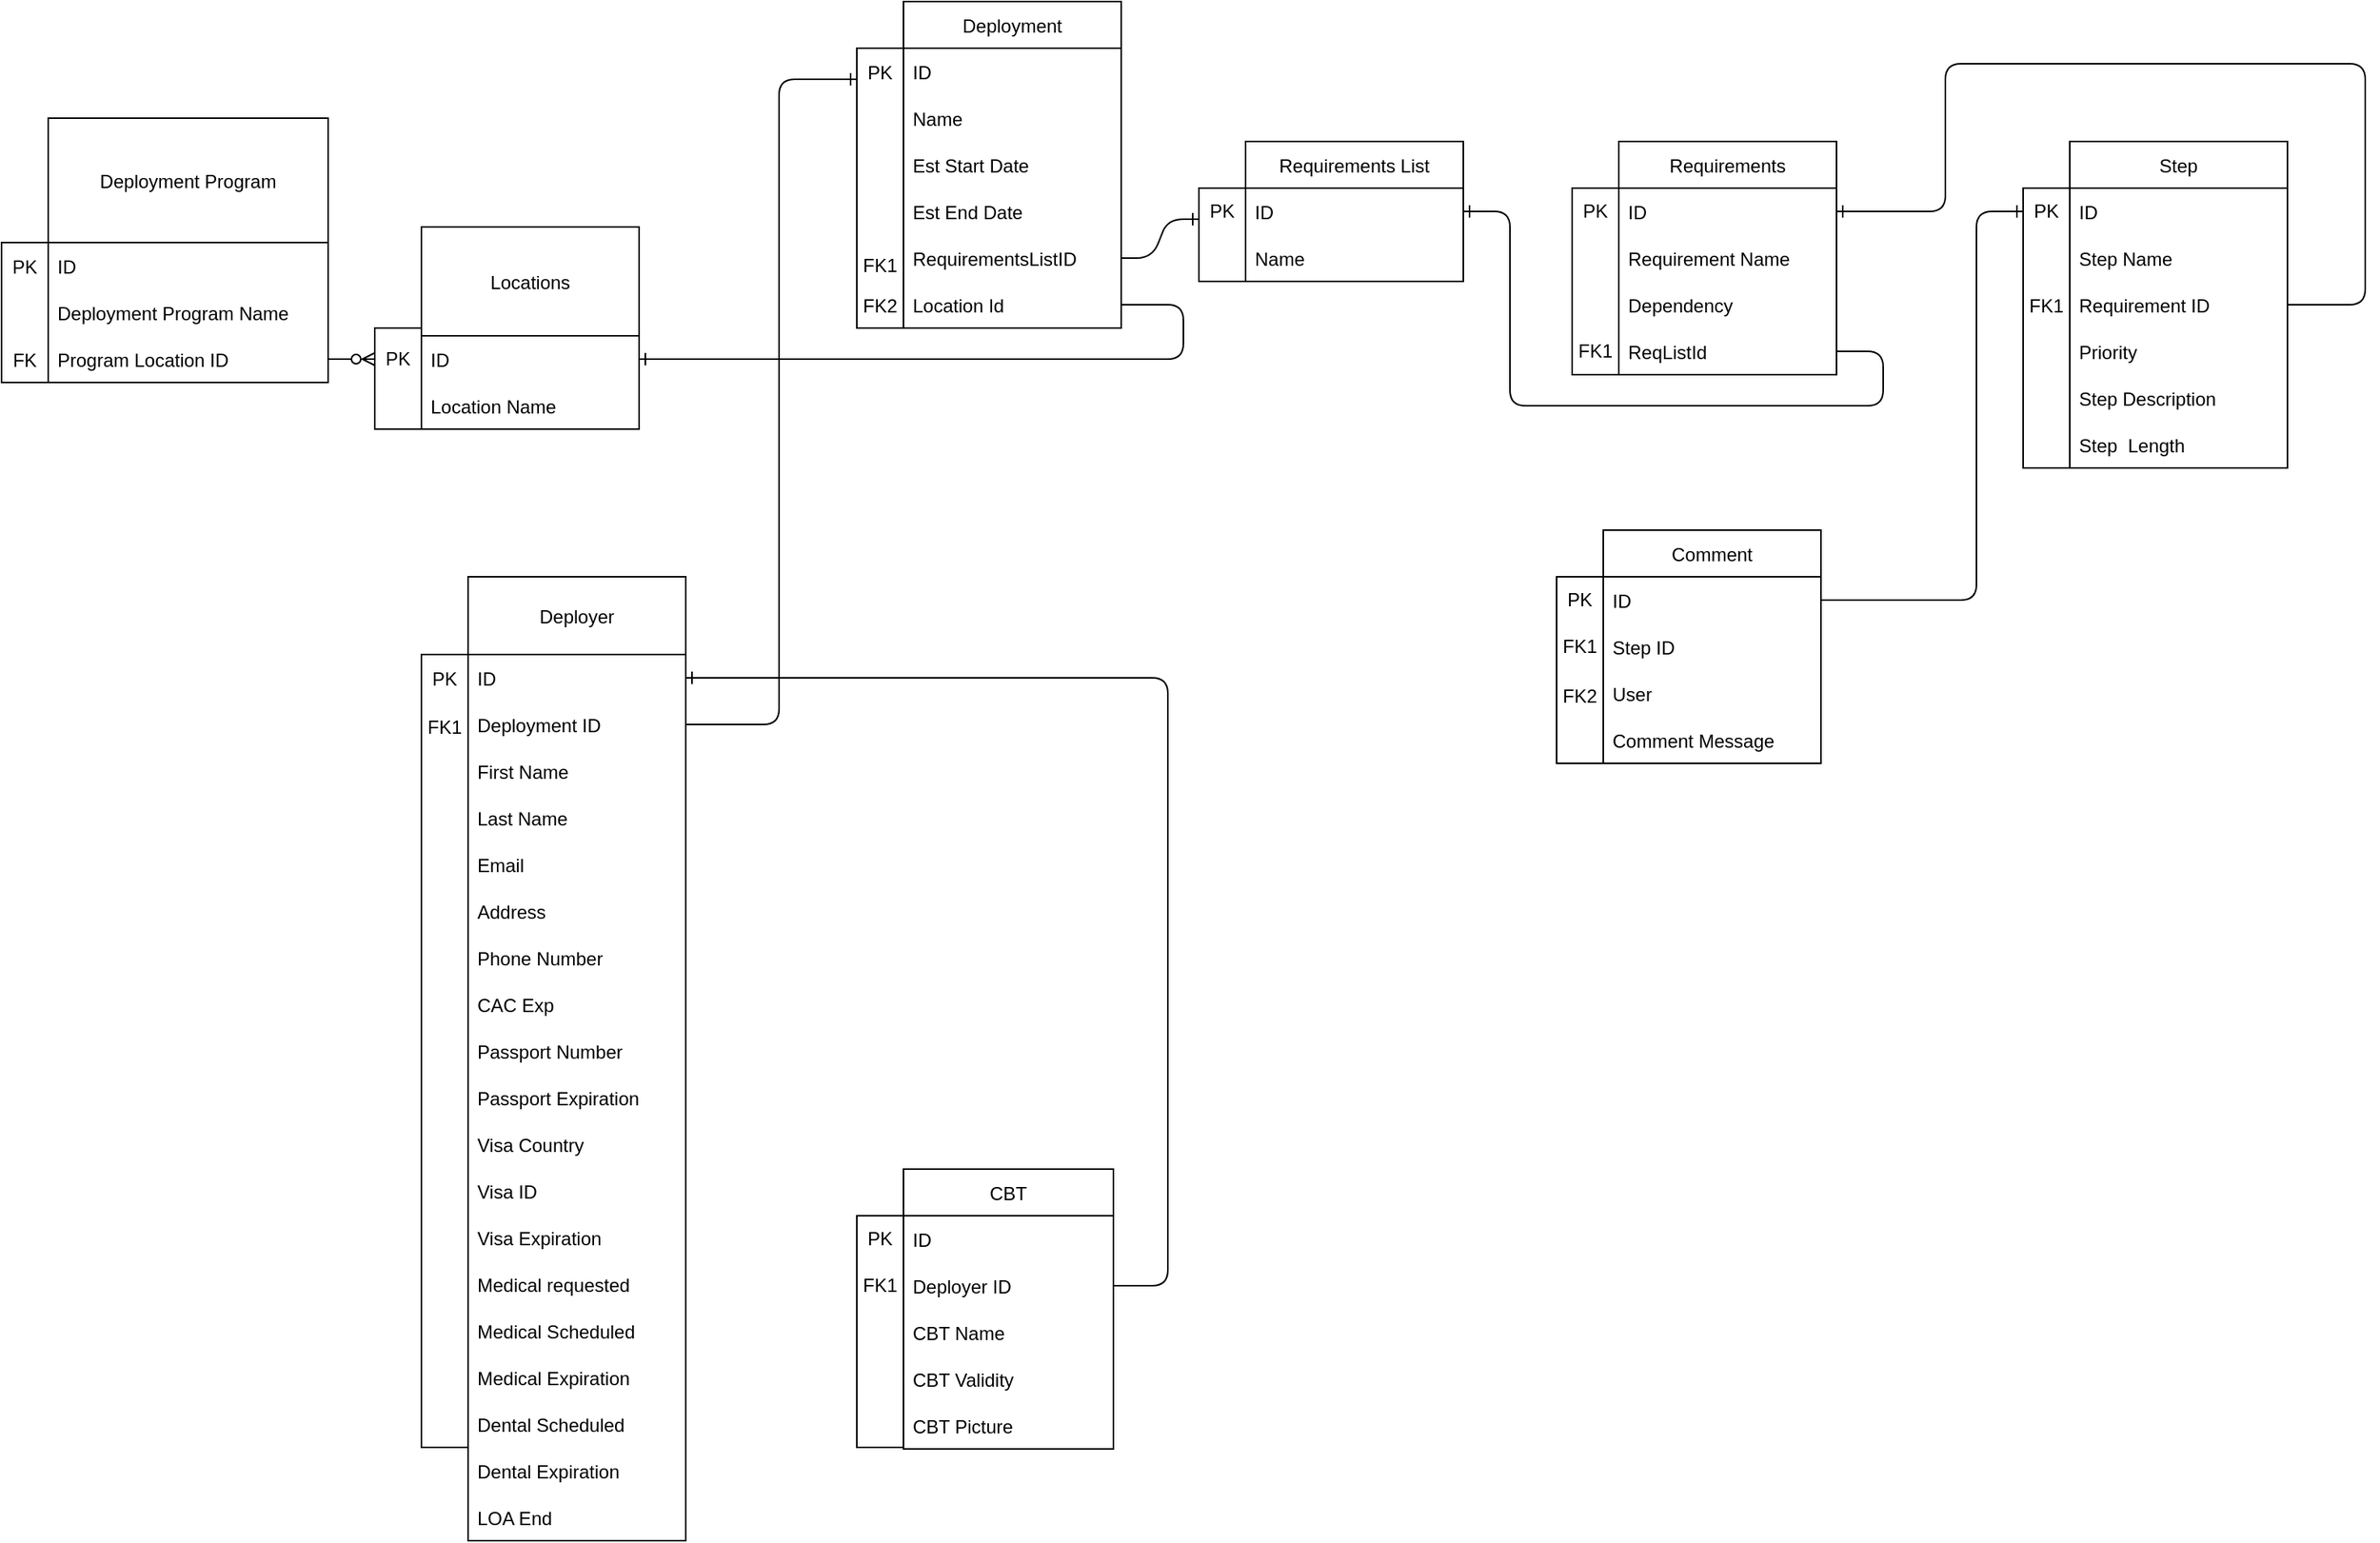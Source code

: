<mxfile>
    <diagram id="AFWs4lzlDskF8MYlSA8I" name="Page-1">
        <mxGraphModel dx="1206" dy="1467" grid="1" gridSize="10" guides="1" tooltips="1" connect="1" arrows="1" fold="1" page="1" pageScale="1" pageWidth="850" pageHeight="1100" math="0" shadow="0">
            <root>
                <mxCell id="0"/>
                <mxCell id="1" parent="0"/>
                <mxCell id="123" value="Deployer" style="swimlane;fontStyle=0;childLayout=stackLayout;horizontal=1;startSize=50;horizontalStack=0;resizeParent=1;resizeParentMax=0;resizeLast=0;collapsible=1;marginBottom=0;" parent="1" vertex="1">
                    <mxGeometry x="80" y="160" width="140" height="620" as="geometry"/>
                </mxCell>
                <mxCell id="134" value="ID" style="text;strokeColor=none;fillColor=none;align=left;verticalAlign=middle;spacingLeft=4;spacingRight=4;overflow=hidden;points=[[0,0.5],[1,0.5]];portConstraint=eastwest;rotatable=0;" parent="123" vertex="1">
                    <mxGeometry y="50" width="140" height="30" as="geometry"/>
                </mxCell>
                <mxCell id="158" value="Deployment ID" style="text;strokeColor=none;fillColor=none;align=left;verticalAlign=middle;spacingLeft=4;spacingRight=4;overflow=hidden;points=[[0,0.5],[1,0.5]];portConstraint=eastwest;rotatable=0;" parent="123" vertex="1">
                    <mxGeometry y="80" width="140" height="30" as="geometry"/>
                </mxCell>
                <mxCell id="466" value="First Name" style="text;strokeColor=none;fillColor=none;align=left;verticalAlign=middle;spacingLeft=4;spacingRight=4;overflow=hidden;points=[[0,0.5],[1,0.5]];portConstraint=eastwest;rotatable=0;" parent="123" vertex="1">
                    <mxGeometry y="110" width="140" height="30" as="geometry"/>
                </mxCell>
                <mxCell id="467" value="Last Name" style="text;strokeColor=none;fillColor=none;align=left;verticalAlign=middle;spacingLeft=4;spacingRight=4;overflow=hidden;points=[[0,0.5],[1,0.5]];portConstraint=eastwest;rotatable=0;" parent="123" vertex="1">
                    <mxGeometry y="140" width="140" height="30" as="geometry"/>
                </mxCell>
                <mxCell id="124" value="Email  " style="text;strokeColor=none;fillColor=none;align=left;verticalAlign=middle;spacingLeft=4;spacingRight=4;overflow=hidden;points=[[0,0.5],[1,0.5]];portConstraint=eastwest;rotatable=0;" parent="123" vertex="1">
                    <mxGeometry y="170" width="140" height="30" as="geometry"/>
                </mxCell>
                <mxCell id="125" value="Address" style="text;strokeColor=none;fillColor=none;align=left;verticalAlign=middle;spacingLeft=4;spacingRight=4;overflow=hidden;points=[[0,0.5],[1,0.5]];portConstraint=eastwest;rotatable=0;" parent="123" vertex="1">
                    <mxGeometry y="200" width="140" height="30" as="geometry"/>
                </mxCell>
                <mxCell id="127" value="Phone Number" style="text;strokeColor=none;fillColor=none;align=left;verticalAlign=middle;spacingLeft=4;spacingRight=4;overflow=hidden;points=[[0,0.5],[1,0.5]];portConstraint=eastwest;rotatable=0;" parent="123" vertex="1">
                    <mxGeometry y="230" width="140" height="30" as="geometry"/>
                </mxCell>
                <mxCell id="422" value="CAC Exp" style="text;strokeColor=none;fillColor=none;align=left;verticalAlign=middle;spacingLeft=4;spacingRight=4;overflow=hidden;points=[[0,0.5],[1,0.5]];portConstraint=eastwest;rotatable=0;" parent="123" vertex="1">
                    <mxGeometry y="260" width="140" height="30" as="geometry"/>
                </mxCell>
                <mxCell id="128" value="Passport Number" style="text;strokeColor=none;fillColor=none;align=left;verticalAlign=middle;spacingLeft=4;spacingRight=4;overflow=hidden;points=[[0,0.5],[1,0.5]];portConstraint=eastwest;rotatable=0;" parent="123" vertex="1">
                    <mxGeometry y="290" width="140" height="30" as="geometry"/>
                </mxCell>
                <mxCell id="446" value="Passport Expiration" style="text;strokeColor=none;fillColor=none;align=left;verticalAlign=middle;spacingLeft=4;spacingRight=4;overflow=hidden;points=[[0,0.5],[1,0.5]];portConstraint=eastwest;rotatable=0;" parent="123" vertex="1">
                    <mxGeometry y="320" width="140" height="30" as="geometry"/>
                </mxCell>
                <mxCell id="126" value="Visa Country" style="text;strokeColor=none;fillColor=none;align=left;verticalAlign=middle;spacingLeft=4;spacingRight=4;overflow=hidden;points=[[0,0.5],[1,0.5]];portConstraint=eastwest;rotatable=0;perimeterSpacing=1;" parent="123" vertex="1">
                    <mxGeometry y="350" width="140" height="30" as="geometry"/>
                </mxCell>
                <mxCell id="448" value="Visa ID" style="text;strokeColor=none;fillColor=none;align=left;verticalAlign=middle;spacingLeft=4;spacingRight=4;overflow=hidden;points=[[0,0.5],[1,0.5]];portConstraint=eastwest;rotatable=0;perimeterSpacing=1;" parent="123" vertex="1">
                    <mxGeometry y="380" width="140" height="30" as="geometry"/>
                </mxCell>
                <mxCell id="449" value="Visa Expiration" style="text;strokeColor=none;fillColor=none;align=left;verticalAlign=middle;spacingLeft=4;spacingRight=4;overflow=hidden;points=[[0,0.5],[1,0.5]];portConstraint=eastwest;rotatable=0;perimeterSpacing=1;" parent="123" vertex="1">
                    <mxGeometry y="410" width="140" height="30" as="geometry"/>
                </mxCell>
                <mxCell id="176" value="Medical requested" style="text;strokeColor=none;fillColor=none;align=left;verticalAlign=middle;spacingLeft=4;spacingRight=4;overflow=hidden;points=[[0,0.5],[1,0.5]];portConstraint=eastwest;rotatable=0;" parent="123" vertex="1">
                    <mxGeometry y="440" width="140" height="30" as="geometry"/>
                </mxCell>
                <mxCell id="452" value="Medical Scheduled" style="text;strokeColor=none;fillColor=none;align=left;verticalAlign=middle;spacingLeft=4;spacingRight=4;overflow=hidden;points=[[0,0.5],[1,0.5]];portConstraint=eastwest;rotatable=0;" parent="123" vertex="1">
                    <mxGeometry y="470" width="140" height="30" as="geometry"/>
                </mxCell>
                <mxCell id="453" value="Medical Expiration" style="text;strokeColor=none;fillColor=none;align=left;verticalAlign=middle;spacingLeft=4;spacingRight=4;overflow=hidden;points=[[0,0.5],[1,0.5]];portConstraint=eastwest;rotatable=0;" parent="123" vertex="1">
                    <mxGeometry y="500" width="140" height="30" as="geometry"/>
                </mxCell>
                <mxCell id="177" value="Dental Scheduled" style="text;strokeColor=none;fillColor=none;align=left;verticalAlign=middle;spacingLeft=4;spacingRight=4;overflow=hidden;points=[[0,0.5],[1,0.5]];portConstraint=eastwest;rotatable=0;" parent="123" vertex="1">
                    <mxGeometry y="530" width="140" height="30" as="geometry"/>
                </mxCell>
                <mxCell id="454" value="Dental Expiration" style="text;strokeColor=none;fillColor=none;align=left;verticalAlign=middle;spacingLeft=4;spacingRight=4;overflow=hidden;points=[[0,0.5],[1,0.5]];portConstraint=eastwest;rotatable=0;" parent="123" vertex="1">
                    <mxGeometry y="560" width="140" height="30" as="geometry"/>
                </mxCell>
                <mxCell id="450" value="LOA End" style="text;strokeColor=none;fillColor=none;align=left;verticalAlign=middle;spacingLeft=4;spacingRight=4;overflow=hidden;points=[[0,0.5],[1,0.5]];portConstraint=eastwest;rotatable=0;" parent="123" vertex="1">
                    <mxGeometry y="590" width="140" height="30" as="geometry"/>
                </mxCell>
                <mxCell id="148" value="CBT" style="swimlane;fontStyle=0;childLayout=stackLayout;horizontal=1;startSize=30;horizontalStack=0;resizeParent=1;resizeParentMax=0;resizeLast=0;collapsible=1;marginBottom=0;" parent="1" vertex="1">
                    <mxGeometry x="360" y="541" width="135" height="180" as="geometry"/>
                </mxCell>
                <mxCell id="149" value="ID" style="text;strokeColor=none;fillColor=none;align=left;verticalAlign=middle;spacingLeft=4;spacingRight=4;overflow=hidden;points=[[0,0.5],[1,0.5]];portConstraint=eastwest;rotatable=0;" parent="148" vertex="1">
                    <mxGeometry y="30" width="135" height="30" as="geometry"/>
                </mxCell>
                <mxCell id="462" value="Deployer ID" style="text;strokeColor=none;fillColor=none;align=left;verticalAlign=middle;spacingLeft=4;spacingRight=4;overflow=hidden;points=[[0,0.5],[1,0.5]];portConstraint=eastwest;rotatable=0;" parent="148" vertex="1">
                    <mxGeometry y="60" width="135" height="30" as="geometry"/>
                </mxCell>
                <mxCell id="150" value="CBT Name" style="text;strokeColor=none;fillColor=none;align=left;verticalAlign=middle;spacingLeft=4;spacingRight=4;overflow=hidden;points=[[0,0.5],[1,0.5]];portConstraint=eastwest;rotatable=0;" parent="148" vertex="1">
                    <mxGeometry y="90" width="135" height="30" as="geometry"/>
                </mxCell>
                <mxCell id="151" value="CBT Validity" style="text;strokeColor=none;fillColor=none;align=left;verticalAlign=middle;spacingLeft=4;spacingRight=4;overflow=hidden;points=[[0,0.5],[1,0.5]];portConstraint=eastwest;rotatable=0;" parent="148" vertex="1">
                    <mxGeometry y="120" width="135" height="30" as="geometry"/>
                </mxCell>
                <mxCell id="175" value="CBT Picture" style="text;strokeColor=none;fillColor=none;align=left;verticalAlign=middle;spacingLeft=4;spacingRight=4;overflow=hidden;points=[[0,0.5],[1,0.5]];portConstraint=eastwest;rotatable=0;" parent="148" vertex="1">
                    <mxGeometry y="150" width="135" height="30" as="geometry"/>
                </mxCell>
                <mxCell id="161" value="Locations" style="swimlane;fontStyle=0;childLayout=stackLayout;horizontal=1;startSize=70;horizontalStack=0;resizeParent=1;resizeParentMax=0;resizeLast=0;collapsible=1;marginBottom=0;" parent="1" vertex="1">
                    <mxGeometry x="50" y="-65" width="140" height="130" as="geometry"/>
                </mxCell>
                <mxCell id="162" value="ID" style="text;strokeColor=none;fillColor=none;align=left;verticalAlign=middle;spacingLeft=4;spacingRight=4;overflow=hidden;points=[[0,0.5],[1,0.5]];portConstraint=eastwest;rotatable=0;" parent="161" vertex="1">
                    <mxGeometry y="70" width="140" height="30" as="geometry"/>
                </mxCell>
                <mxCell id="221" value="Location Name" style="text;strokeColor=none;fillColor=none;align=left;verticalAlign=middle;spacingLeft=4;spacingRight=4;overflow=hidden;points=[[0,0.5],[1,0.5]];portConstraint=eastwest;rotatable=0;" parent="161" vertex="1">
                    <mxGeometry y="100" width="140" height="30" as="geometry"/>
                </mxCell>
                <mxCell id="166" value="Deployment" style="swimlane;fontStyle=0;childLayout=stackLayout;horizontal=1;startSize=30;horizontalStack=0;resizeParent=1;resizeParentMax=0;resizeLast=0;collapsible=1;marginBottom=0;" parent="1" vertex="1">
                    <mxGeometry x="360" y="-210" width="140" height="210" as="geometry"/>
                </mxCell>
                <mxCell id="167" value="ID" style="text;strokeColor=none;fillColor=none;align=left;verticalAlign=middle;spacingLeft=4;spacingRight=4;overflow=hidden;points=[[0,0.5],[1,0.5]];portConstraint=eastwest;rotatable=0;" parent="166" vertex="1">
                    <mxGeometry y="30" width="140" height="30" as="geometry"/>
                </mxCell>
                <mxCell id="439" value="Name" style="text;strokeColor=none;fillColor=none;align=left;verticalAlign=middle;spacingLeft=4;spacingRight=4;overflow=hidden;points=[[0,0.5],[1,0.5]];portConstraint=eastwest;rotatable=0;" parent="166" vertex="1">
                    <mxGeometry y="60" width="140" height="30" as="geometry"/>
                </mxCell>
                <mxCell id="468" value="Est Start Date" style="text;strokeColor=none;fillColor=none;align=left;verticalAlign=middle;spacingLeft=4;spacingRight=4;overflow=hidden;points=[[0,0.5],[1,0.5]];portConstraint=eastwest;rotatable=0;" parent="166" vertex="1">
                    <mxGeometry y="90" width="140" height="30" as="geometry"/>
                </mxCell>
                <mxCell id="438" value="Est End Date" style="text;strokeColor=none;fillColor=none;align=left;verticalAlign=middle;spacingLeft=4;spacingRight=4;overflow=hidden;points=[[0,0.5],[1,0.5]];portConstraint=eastwest;rotatable=0;" parent="166" vertex="1">
                    <mxGeometry y="120" width="140" height="30" as="geometry"/>
                </mxCell>
                <mxCell id="471" value="RequirementsListID" style="text;strokeColor=none;fillColor=none;align=left;verticalAlign=middle;spacingLeft=4;spacingRight=4;overflow=hidden;points=[[0,0.5],[1,0.5]];portConstraint=eastwest;rotatable=0;" parent="166" vertex="1">
                    <mxGeometry y="150" width="140" height="30" as="geometry"/>
                </mxCell>
                <mxCell id="169" value="Location Id" style="text;strokeColor=none;fillColor=none;align=left;verticalAlign=middle;spacingLeft=4;spacingRight=4;overflow=hidden;points=[[0,0.5],[1,0.5]];portConstraint=eastwest;rotatable=0;" parent="166" vertex="1">
                    <mxGeometry y="180" width="140" height="30" as="geometry"/>
                </mxCell>
                <mxCell id="192" value="Comment" style="swimlane;fontStyle=0;childLayout=stackLayout;horizontal=1;startSize=30;horizontalStack=0;resizeParent=1;resizeParentMax=0;resizeLast=0;collapsible=1;marginBottom=0;" parent="1" vertex="1">
                    <mxGeometry x="810" y="130" width="140" height="150" as="geometry"/>
                </mxCell>
                <mxCell id="212" value="ID" style="text;strokeColor=none;fillColor=none;align=left;verticalAlign=middle;spacingLeft=4;spacingRight=4;overflow=hidden;points=[[0,0.5],[1,0.5]];portConstraint=eastwest;rotatable=0;" parent="192" vertex="1">
                    <mxGeometry y="30" width="140" height="30" as="geometry"/>
                </mxCell>
                <mxCell id="194" value="Step ID" style="text;strokeColor=none;fillColor=none;align=left;verticalAlign=middle;spacingLeft=4;spacingRight=4;overflow=hidden;points=[[0,0.5],[1,0.5]];portConstraint=eastwest;rotatable=0;" parent="192" vertex="1">
                    <mxGeometry y="60" width="140" height="30" as="geometry"/>
                </mxCell>
                <mxCell id="442" value="User" style="text;strokeColor=none;fillColor=none;align=left;verticalAlign=middle;spacingLeft=4;spacingRight=4;overflow=hidden;points=[[0,0.5],[1,0.5]];portConstraint=eastwest;rotatable=0;" parent="192" vertex="1">
                    <mxGeometry y="90" width="140" height="30" as="geometry"/>
                </mxCell>
                <mxCell id="195" value="Comment Message" style="text;strokeColor=none;fillColor=none;align=left;verticalAlign=middle;spacingLeft=4;spacingRight=4;overflow=hidden;points=[[0,0.5],[1,0.5]];portConstraint=eastwest;rotatable=0;" parent="192" vertex="1">
                    <mxGeometry y="120" width="140" height="30" as="geometry"/>
                </mxCell>
                <mxCell id="208" value="Requirements List" style="swimlane;fontStyle=0;childLayout=stackLayout;horizontal=1;startSize=30;horizontalStack=0;resizeParent=1;resizeParentMax=0;resizeLast=0;collapsible=1;marginBottom=0;" parent="1" vertex="1">
                    <mxGeometry x="580" y="-120" width="140" height="90" as="geometry"/>
                </mxCell>
                <mxCell id="209" value="ID" style="text;strokeColor=none;fillColor=none;align=left;verticalAlign=middle;spacingLeft=4;spacingRight=4;overflow=hidden;points=[[0,0.5],[1,0.5]];portConstraint=eastwest;rotatable=0;" parent="208" vertex="1">
                    <mxGeometry y="30" width="140" height="30" as="geometry"/>
                </mxCell>
                <mxCell id="470" value="Name" style="text;strokeColor=none;fillColor=none;align=left;verticalAlign=middle;spacingLeft=4;spacingRight=4;overflow=hidden;points=[[0,0.5],[1,0.5]];portConstraint=eastwest;rotatable=0;" parent="208" vertex="1">
                    <mxGeometry y="60" width="140" height="30" as="geometry"/>
                </mxCell>
                <mxCell id="213" value="Requirements" style="swimlane;fontStyle=0;childLayout=stackLayout;horizontal=1;startSize=30;horizontalStack=0;resizeParent=1;resizeParentMax=0;resizeLast=0;collapsible=1;marginBottom=0;" parent="1" vertex="1">
                    <mxGeometry x="820" y="-120" width="140" height="150" as="geometry"/>
                </mxCell>
                <mxCell id="214" value="ID" style="text;strokeColor=none;fillColor=none;align=left;verticalAlign=middle;spacingLeft=4;spacingRight=4;overflow=hidden;points=[[0,0.5],[1,0.5]];portConstraint=eastwest;rotatable=0;" parent="213" vertex="1">
                    <mxGeometry y="30" width="140" height="30" as="geometry"/>
                </mxCell>
                <mxCell id="215" value="Requirement Name" style="text;strokeColor=none;fillColor=none;align=left;verticalAlign=middle;spacingLeft=4;spacingRight=4;overflow=hidden;points=[[0,0.5],[1,0.5]];portConstraint=eastwest;rotatable=0;" parent="213" vertex="1">
                    <mxGeometry y="60" width="140" height="30" as="geometry"/>
                </mxCell>
                <mxCell id="223" value="Dependency" style="text;strokeColor=none;fillColor=none;align=left;verticalAlign=middle;spacingLeft=4;spacingRight=4;overflow=hidden;points=[[0,0.5],[1,0.5]];portConstraint=eastwest;rotatable=0;" parent="213" vertex="1">
                    <mxGeometry y="90" width="140" height="30" as="geometry"/>
                </mxCell>
                <mxCell id="225" value="ReqListId" style="text;strokeColor=none;fillColor=none;align=left;verticalAlign=middle;spacingLeft=4;spacingRight=4;overflow=hidden;points=[[0,0.5],[1,0.5]];portConstraint=eastwest;rotatable=0;" parent="213" vertex="1">
                    <mxGeometry y="120" width="140" height="30" as="geometry"/>
                </mxCell>
                <mxCell id="216" value="Deployment Program" style="swimlane;fontStyle=0;childLayout=stackLayout;horizontal=1;startSize=80;horizontalStack=0;resizeParent=1;resizeParentMax=0;resizeLast=0;collapsible=1;marginBottom=0;" parent="1" vertex="1">
                    <mxGeometry x="-190" y="-135" width="180" height="170" as="geometry"/>
                </mxCell>
                <mxCell id="217" value="ID" style="text;strokeColor=none;fillColor=none;align=left;verticalAlign=middle;spacingLeft=4;spacingRight=4;overflow=hidden;points=[[0,0.5],[1,0.5]];portConstraint=eastwest;rotatable=0;" parent="216" vertex="1">
                    <mxGeometry y="80" width="180" height="30" as="geometry"/>
                </mxCell>
                <mxCell id="276" value="Deployment Program Name" style="text;strokeColor=none;fillColor=none;align=left;verticalAlign=middle;spacingLeft=4;spacingRight=4;overflow=hidden;points=[[0,0.5],[1,0.5]];portConstraint=eastwest;rotatable=0;" parent="216" vertex="1">
                    <mxGeometry y="110" width="180" height="30" as="geometry"/>
                </mxCell>
                <mxCell id="219" value="Program Location ID" style="text;strokeColor=none;fillColor=none;align=left;verticalAlign=middle;spacingLeft=4;spacingRight=4;overflow=hidden;points=[[0,0.5],[1,0.5]];portConstraint=eastwest;rotatable=0;" parent="216" vertex="1">
                    <mxGeometry y="140" width="180" height="30" as="geometry"/>
                </mxCell>
                <mxCell id="241" value="Step" style="swimlane;fontStyle=0;childLayout=stackLayout;horizontal=1;startSize=30;horizontalStack=0;resizeParent=1;resizeParentMax=0;resizeLast=0;collapsible=1;marginBottom=0;" parent="1" vertex="1">
                    <mxGeometry x="1110" y="-120" width="140" height="210" as="geometry"/>
                </mxCell>
                <mxCell id="242" value="ID" style="text;strokeColor=none;fillColor=none;align=left;verticalAlign=middle;spacingLeft=4;spacingRight=4;overflow=hidden;points=[[0,0.5],[1,0.5]];portConstraint=eastwest;rotatable=0;" parent="241" vertex="1">
                    <mxGeometry y="30" width="140" height="30" as="geometry"/>
                </mxCell>
                <mxCell id="455" value="Step Name" style="text;strokeColor=none;fillColor=none;align=left;verticalAlign=middle;spacingLeft=4;spacingRight=4;overflow=hidden;points=[[0,0.5],[1,0.5]];portConstraint=eastwest;rotatable=0;" parent="241" vertex="1">
                    <mxGeometry y="60" width="140" height="30" as="geometry"/>
                </mxCell>
                <mxCell id="243" value="Requirement ID" style="text;strokeColor=none;fillColor=none;align=left;verticalAlign=middle;spacingLeft=4;spacingRight=4;overflow=hidden;points=[[0,0.5],[1,0.5]];portConstraint=eastwest;rotatable=0;" parent="241" vertex="1">
                    <mxGeometry y="90" width="140" height="30" as="geometry"/>
                </mxCell>
                <mxCell id="245" value="Priority" style="text;strokeColor=none;fillColor=none;align=left;verticalAlign=middle;spacingLeft=4;spacingRight=4;overflow=hidden;points=[[0,0.5],[1,0.5]];portConstraint=eastwest;rotatable=0;" parent="241" vertex="1">
                    <mxGeometry y="120" width="140" height="30" as="geometry"/>
                </mxCell>
                <mxCell id="469" value="Step Description" style="text;strokeColor=none;fillColor=none;align=left;verticalAlign=middle;spacingLeft=4;spacingRight=4;overflow=hidden;points=[[0,0.5],[1,0.5]];portConstraint=eastwest;rotatable=0;" parent="241" vertex="1">
                    <mxGeometry y="150" width="140" height="30" as="geometry"/>
                </mxCell>
                <mxCell id="244" value="Step  Length" style="text;strokeColor=none;fillColor=none;align=left;verticalAlign=middle;spacingLeft=4;spacingRight=4;overflow=hidden;points=[[0,0.5],[1,0.5]];portConstraint=eastwest;rotatable=0;" parent="241" vertex="1">
                    <mxGeometry y="180" width="140" height="30" as="geometry"/>
                </mxCell>
                <mxCell id="275" style="edgeStyle=none;html=1;exitX=1;exitY=0.5;exitDx=0;exitDy=0;startArrow=none;startFill=0;endArrow=ERzeroToMany;endFill=0;" parent="1" source="219" edge="1">
                    <mxGeometry relative="1" as="geometry">
                        <mxPoint x="20" y="20" as="targetPoint"/>
                    </mxGeometry>
                </mxCell>
                <mxCell id="312" value="" style="shape=table;startSize=0;container=1;collapsible=0;childLayout=tableLayout;" parent="1" vertex="1">
                    <mxGeometry x="-220" y="-55" width="30" height="90" as="geometry"/>
                </mxCell>
                <mxCell id="313" value="" style="shape=partialRectangle;collapsible=0;dropTarget=0;pointerEvents=0;fillColor=none;top=0;left=0;bottom=0;right=0;points=[[0,0.5],[1,0.5]];portConstraint=eastwest;" parent="312" vertex="1">
                    <mxGeometry width="30" height="90" as="geometry"/>
                </mxCell>
                <mxCell id="314" value="" style="shape=partialRectangle;html=1;whiteSpace=wrap;connectable=0;overflow=hidden;fillColor=none;top=0;left=0;bottom=0;right=0;pointerEvents=1;" parent="313" vertex="1">
                    <mxGeometry width="30" height="90" as="geometry">
                        <mxRectangle width="30" height="90" as="alternateBounds"/>
                    </mxGeometry>
                </mxCell>
                <mxCell id="315" value="PK" style="shape=partialRectangle;html=1;whiteSpace=wrap;connectable=0;overflow=hidden;fillColor=none;top=0;left=0;bottom=0;right=0;pointerEvents=1;" parent="1" vertex="1">
                    <mxGeometry x="-220" y="-49" width="30" height="20" as="geometry">
                        <mxRectangle width="30" height="90" as="alternateBounds"/>
                    </mxGeometry>
                </mxCell>
                <mxCell id="316" value="FK" style="shape=partialRectangle;html=1;whiteSpace=wrap;connectable=0;overflow=hidden;fillColor=none;top=0;left=0;bottom=0;right=0;pointerEvents=1;" parent="1" vertex="1">
                    <mxGeometry x="-220" y="11" width="30" height="20" as="geometry">
                        <mxRectangle width="30" height="90" as="alternateBounds"/>
                    </mxGeometry>
                </mxCell>
                <mxCell id="317" value="" style="shape=table;startSize=0;container=1;collapsible=0;childLayout=tableLayout;" parent="1" vertex="1">
                    <mxGeometry x="20" width="30" height="65" as="geometry"/>
                </mxCell>
                <mxCell id="318" value="" style="shape=partialRectangle;collapsible=0;dropTarget=0;pointerEvents=0;fillColor=none;top=0;left=0;bottom=0;right=0;points=[[0,0.5],[1,0.5]];portConstraint=eastwest;" parent="317" vertex="1">
                    <mxGeometry width="30" height="65" as="geometry"/>
                </mxCell>
                <mxCell id="319" value="" style="shape=partialRectangle;html=1;whiteSpace=wrap;connectable=0;overflow=hidden;fillColor=none;top=0;left=0;bottom=0;right=0;pointerEvents=1;" parent="318" vertex="1">
                    <mxGeometry width="30" height="65" as="geometry">
                        <mxRectangle width="30" height="65" as="alternateBounds"/>
                    </mxGeometry>
                </mxCell>
                <mxCell id="320" value="PK" style="shape=partialRectangle;html=1;whiteSpace=wrap;connectable=0;overflow=hidden;fillColor=none;top=0;left=0;bottom=0;right=0;pointerEvents=1;" parent="1" vertex="1">
                    <mxGeometry x="20" y="10" width="30" height="20" as="geometry">
                        <mxRectangle width="30" height="90" as="alternateBounds"/>
                    </mxGeometry>
                </mxCell>
                <mxCell id="325" value="" style="shape=table;startSize=0;container=1;collapsible=0;childLayout=tableLayout;" parent="1" vertex="1">
                    <mxGeometry x="50" y="210" width="30" height="510" as="geometry"/>
                </mxCell>
                <mxCell id="326" value="" style="shape=partialRectangle;collapsible=0;dropTarget=0;pointerEvents=0;fillColor=none;top=0;left=0;bottom=0;right=0;points=[[0,0.5],[1,0.5]];portConstraint=eastwest;" parent="325" vertex="1">
                    <mxGeometry width="30" height="510" as="geometry"/>
                </mxCell>
                <mxCell id="327" value="" style="shape=partialRectangle;html=1;whiteSpace=wrap;connectable=0;overflow=hidden;fillColor=none;top=0;left=0;bottom=0;right=0;pointerEvents=1;" parent="326" vertex="1">
                    <mxGeometry width="30" height="510" as="geometry">
                        <mxRectangle width="30" height="510" as="alternateBounds"/>
                    </mxGeometry>
                </mxCell>
                <mxCell id="328" value="PK" style="shape=partialRectangle;html=1;whiteSpace=wrap;connectable=0;overflow=hidden;fillColor=none;top=0;left=0;bottom=0;right=0;pointerEvents=1;" parent="1" vertex="1">
                    <mxGeometry x="50" y="216" width="30" height="20" as="geometry">
                        <mxRectangle width="30" height="90" as="alternateBounds"/>
                    </mxGeometry>
                </mxCell>
                <mxCell id="361" value="" style="shape=table;startSize=0;container=1;collapsible=0;childLayout=tableLayout;" parent="1" vertex="1">
                    <mxGeometry x="330" y="-180" width="30" height="180" as="geometry"/>
                </mxCell>
                <mxCell id="362" value="" style="shape=partialRectangle;collapsible=0;dropTarget=0;pointerEvents=0;fillColor=none;top=0;left=0;bottom=0;right=0;points=[[0,0.5],[1,0.5]];portConstraint=eastwest;" parent="361" vertex="1">
                    <mxGeometry width="30" height="180" as="geometry"/>
                </mxCell>
                <mxCell id="363" value="" style="shape=partialRectangle;html=1;whiteSpace=wrap;connectable=0;overflow=hidden;fillColor=none;top=0;left=0;bottom=0;right=0;pointerEvents=1;" parent="362" vertex="1">
                    <mxGeometry width="30" height="180" as="geometry">
                        <mxRectangle width="30" height="180" as="alternateBounds"/>
                    </mxGeometry>
                </mxCell>
                <mxCell id="364" value="PK" style="shape=partialRectangle;html=1;whiteSpace=wrap;connectable=0;overflow=hidden;fillColor=none;top=0;left=0;bottom=0;right=0;pointerEvents=1;" parent="1" vertex="1">
                    <mxGeometry x="330" y="-174" width="30" height="20" as="geometry">
                        <mxRectangle width="30" height="90" as="alternateBounds"/>
                    </mxGeometry>
                </mxCell>
                <mxCell id="366" value="" style="shape=table;startSize=0;container=1;collapsible=0;childLayout=tableLayout;" parent="1" vertex="1">
                    <mxGeometry x="550" y="-90" width="30" height="60" as="geometry"/>
                </mxCell>
                <mxCell id="367" value="" style="shape=partialRectangle;collapsible=0;dropTarget=0;pointerEvents=0;fillColor=none;top=0;left=0;bottom=0;right=0;points=[[0,0.5],[1,0.5]];portConstraint=eastwest;" parent="366" vertex="1">
                    <mxGeometry width="30" height="60" as="geometry"/>
                </mxCell>
                <mxCell id="368" value="" style="shape=partialRectangle;html=1;whiteSpace=wrap;connectable=0;overflow=hidden;fillColor=none;top=0;left=0;bottom=0;right=0;pointerEvents=1;" parent="367" vertex="1">
                    <mxGeometry width="30" height="60" as="geometry">
                        <mxRectangle width="30" height="60" as="alternateBounds"/>
                    </mxGeometry>
                </mxCell>
                <mxCell id="369" value="PK" style="shape=partialRectangle;html=1;whiteSpace=wrap;connectable=0;overflow=hidden;fillColor=none;top=0;left=0;bottom=0;right=0;pointerEvents=1;" parent="1" vertex="1">
                    <mxGeometry x="550" y="-85" width="30" height="20" as="geometry">
                        <mxRectangle width="30" height="90" as="alternateBounds"/>
                    </mxGeometry>
                </mxCell>
                <mxCell id="371" value="" style="shape=table;startSize=0;container=1;collapsible=0;childLayout=tableLayout;" parent="1" vertex="1">
                    <mxGeometry x="330" y="571" width="30" height="149" as="geometry"/>
                </mxCell>
                <mxCell id="372" value="" style="shape=partialRectangle;collapsible=0;dropTarget=0;pointerEvents=0;fillColor=none;top=0;left=0;bottom=0;right=0;points=[[0,0.5],[1,0.5]];portConstraint=eastwest;" parent="371" vertex="1">
                    <mxGeometry width="30" height="149" as="geometry"/>
                </mxCell>
                <mxCell id="373" value="" style="shape=partialRectangle;html=1;whiteSpace=wrap;connectable=0;overflow=hidden;fillColor=none;top=0;left=0;bottom=0;right=0;pointerEvents=1;" parent="372" vertex="1">
                    <mxGeometry width="30" height="149" as="geometry">
                        <mxRectangle width="30" height="149" as="alternateBounds"/>
                    </mxGeometry>
                </mxCell>
                <mxCell id="374" value="PK" style="shape=partialRectangle;html=1;whiteSpace=wrap;connectable=0;overflow=hidden;fillColor=none;top=0;left=0;bottom=0;right=0;pointerEvents=1;" parent="1" vertex="1">
                    <mxGeometry x="330" y="576" width="30" height="20" as="geometry">
                        <mxRectangle width="30" height="90" as="alternateBounds"/>
                    </mxGeometry>
                </mxCell>
                <mxCell id="376" value="" style="shape=table;startSize=0;container=1;collapsible=0;childLayout=tableLayout;" parent="1" vertex="1">
                    <mxGeometry x="780" y="160" width="30" height="120" as="geometry"/>
                </mxCell>
                <mxCell id="377" value="" style="shape=partialRectangle;collapsible=0;dropTarget=0;pointerEvents=0;fillColor=none;top=0;left=0;bottom=0;right=0;points=[[0,0.5],[1,0.5]];portConstraint=eastwest;" parent="376" vertex="1">
                    <mxGeometry width="30" height="120" as="geometry"/>
                </mxCell>
                <mxCell id="378" value="" style="shape=partialRectangle;html=1;whiteSpace=wrap;connectable=0;overflow=hidden;fillColor=none;top=0;left=0;bottom=0;right=0;pointerEvents=1;" parent="377" vertex="1">
                    <mxGeometry width="30" height="120" as="geometry">
                        <mxRectangle width="30" height="120" as="alternateBounds"/>
                    </mxGeometry>
                </mxCell>
                <mxCell id="379" value="PK" style="shape=partialRectangle;html=1;whiteSpace=wrap;connectable=0;overflow=hidden;fillColor=none;top=0;left=0;bottom=0;right=0;pointerEvents=1;" parent="1" vertex="1">
                    <mxGeometry x="780" y="165" width="30" height="20" as="geometry">
                        <mxRectangle width="30" height="90" as="alternateBounds"/>
                    </mxGeometry>
                </mxCell>
                <mxCell id="380" value="FK1" style="shape=partialRectangle;html=1;whiteSpace=wrap;connectable=0;overflow=hidden;fillColor=none;top=0;left=0;bottom=0;right=0;pointerEvents=1;" parent="1" vertex="1">
                    <mxGeometry x="780" y="195" width="30" height="20" as="geometry">
                        <mxRectangle width="30" height="90" as="alternateBounds"/>
                    </mxGeometry>
                </mxCell>
                <mxCell id="387" value="" style="shape=table;startSize=0;container=1;collapsible=0;childLayout=tableLayout;" parent="1" vertex="1">
                    <mxGeometry x="790" y="-90" width="30" height="120" as="geometry"/>
                </mxCell>
                <mxCell id="388" value="" style="shape=partialRectangle;collapsible=0;dropTarget=0;pointerEvents=0;fillColor=none;top=0;left=0;bottom=0;right=0;points=[[0,0.5],[1,0.5]];portConstraint=eastwest;" parent="387" vertex="1">
                    <mxGeometry width="30" height="120" as="geometry"/>
                </mxCell>
                <mxCell id="389" value="" style="shape=partialRectangle;html=1;whiteSpace=wrap;connectable=0;overflow=hidden;fillColor=none;top=0;left=0;bottom=0;right=0;pointerEvents=1;" parent="388" vertex="1">
                    <mxGeometry width="30" height="120" as="geometry">
                        <mxRectangle width="30" height="120" as="alternateBounds"/>
                    </mxGeometry>
                </mxCell>
                <mxCell id="390" value="PK" style="shape=partialRectangle;html=1;whiteSpace=wrap;connectable=0;overflow=hidden;fillColor=none;top=0;left=0;bottom=0;right=0;pointerEvents=1;" parent="1" vertex="1">
                    <mxGeometry x="790" y="-85" width="30" height="20" as="geometry">
                        <mxRectangle width="30" height="90" as="alternateBounds"/>
                    </mxGeometry>
                </mxCell>
                <mxCell id="392" value="" style="shape=table;startSize=0;container=1;collapsible=0;childLayout=tableLayout;" parent="1" vertex="1">
                    <mxGeometry x="1080" y="-90" width="30" height="180" as="geometry"/>
                </mxCell>
                <mxCell id="393" value="" style="shape=partialRectangle;collapsible=0;dropTarget=0;pointerEvents=0;fillColor=none;top=0;left=0;bottom=0;right=0;points=[[0,0.5],[1,0.5]];portConstraint=eastwest;" parent="392" vertex="1">
                    <mxGeometry width="30" height="180" as="geometry"/>
                </mxCell>
                <mxCell id="394" value="" style="shape=partialRectangle;html=1;whiteSpace=wrap;connectable=0;overflow=hidden;fillColor=none;top=0;left=0;bottom=0;right=0;pointerEvents=1;" parent="393" vertex="1">
                    <mxGeometry width="30" height="180" as="geometry">
                        <mxRectangle width="30" height="180" as="alternateBounds"/>
                    </mxGeometry>
                </mxCell>
                <mxCell id="395" value="PK" style="shape=partialRectangle;html=1;whiteSpace=wrap;connectable=0;overflow=hidden;fillColor=none;top=0;left=0;bottom=0;right=0;pointerEvents=1;" parent="1" vertex="1">
                    <mxGeometry x="1080" y="-85" width="30" height="20" as="geometry">
                        <mxRectangle width="30" height="90" as="alternateBounds"/>
                    </mxGeometry>
                </mxCell>
                <mxCell id="396" value="FK1" style="shape=partialRectangle;html=1;whiteSpace=wrap;connectable=0;overflow=hidden;fillColor=none;top=0;left=0;bottom=0;right=0;pointerEvents=1;" parent="1" vertex="1">
                    <mxGeometry x="790" y="5" width="30" height="20" as="geometry">
                        <mxRectangle width="30" height="90" as="alternateBounds"/>
                    </mxGeometry>
                </mxCell>
                <mxCell id="418" value="FK2" style="shape=partialRectangle;html=1;whiteSpace=wrap;connectable=0;overflow=hidden;fillColor=none;top=0;left=0;bottom=0;right=0;pointerEvents=1;" parent="1" vertex="1">
                    <mxGeometry x="330" y="-24" width="30" height="20" as="geometry">
                        <mxRectangle width="30" height="90" as="alternateBounds"/>
                    </mxGeometry>
                </mxCell>
                <mxCell id="443" style="edgeStyle=none;html=1;exitX=1;exitY=0.5;exitDx=0;exitDy=0;endArrow=ERone;endFill=0;" parent="1" source="212" edge="1">
                    <mxGeometry relative="1" as="geometry">
                        <mxPoint x="1080" y="-75" as="targetPoint"/>
                        <mxPoint x="1010" y="-220" as="sourcePoint"/>
                        <Array as="points">
                            <mxPoint x="1050" y="175"/>
                            <mxPoint x="1050" y="-75"/>
                        </Array>
                    </mxGeometry>
                </mxCell>
                <mxCell id="444" value="FK2" style="shape=partialRectangle;html=1;whiteSpace=wrap;connectable=0;overflow=hidden;fillColor=none;top=0;left=0;bottom=0;right=0;pointerEvents=1;" parent="1" vertex="1">
                    <mxGeometry x="780" y="227" width="30" height="20" as="geometry">
                        <mxRectangle width="30" height="90" as="alternateBounds"/>
                    </mxGeometry>
                </mxCell>
                <mxCell id="445" value="FK1" style="shape=partialRectangle;html=1;whiteSpace=wrap;connectable=0;overflow=hidden;fillColor=none;top=0;left=0;bottom=0;right=0;pointerEvents=1;" parent="1" vertex="1">
                    <mxGeometry x="50" y="247" width="30" height="20" as="geometry">
                        <mxRectangle width="30" height="90" as="alternateBounds"/>
                    </mxGeometry>
                </mxCell>
                <mxCell id="456" value="FK1" style="shape=partialRectangle;html=1;whiteSpace=wrap;connectable=0;overflow=hidden;fillColor=none;top=0;left=0;bottom=0;right=0;pointerEvents=1;" parent="1" vertex="1">
                    <mxGeometry x="1080" y="-24" width="30" height="20" as="geometry">
                        <mxRectangle width="30" height="90" as="alternateBounds"/>
                    </mxGeometry>
                </mxCell>
                <mxCell id="457" style="edgeStyle=none;html=1;exitX=1;exitY=0.5;exitDx=0;exitDy=0;entryX=1;entryY=0.5;entryDx=0;entryDy=0;endArrow=ERone;endFill=0;" parent="1" source="243" target="214" edge="1">
                    <mxGeometry relative="1" as="geometry">
                        <Array as="points">
                            <mxPoint x="1300" y="-15"/>
                            <mxPoint x="1300" y="-170"/>
                            <mxPoint x="1030" y="-170"/>
                            <mxPoint x="1030" y="-75"/>
                        </Array>
                    </mxGeometry>
                </mxCell>
                <mxCell id="458" style="edgeStyle=none;html=1;exitX=1;exitY=0.5;exitDx=0;exitDy=0;entryX=1;entryY=0.5;entryDx=0;entryDy=0;endArrow=ERone;endFill=0;" parent="1" source="225" target="209" edge="1">
                    <mxGeometry relative="1" as="geometry">
                        <Array as="points">
                            <mxPoint x="990" y="15"/>
                            <mxPoint x="990" y="50"/>
                            <mxPoint x="750" y="50"/>
                            <mxPoint x="750" y="-75"/>
                        </Array>
                    </mxGeometry>
                </mxCell>
                <mxCell id="460" style="edgeStyle=none;html=1;exitX=1;exitY=0.5;exitDx=0;exitDy=0;entryX=1;entryY=0.5;entryDx=0;entryDy=0;endArrow=ERone;endFill=0;" parent="1" source="169" target="162" edge="1">
                    <mxGeometry relative="1" as="geometry">
                        <Array as="points">
                            <mxPoint x="540" y="-15"/>
                            <mxPoint x="540" y="20"/>
                        </Array>
                    </mxGeometry>
                </mxCell>
                <mxCell id="463" value="FK1" style="shape=partialRectangle;html=1;whiteSpace=wrap;connectable=0;overflow=hidden;fillColor=none;top=0;left=0;bottom=0;right=0;pointerEvents=1;" parent="1" vertex="1">
                    <mxGeometry x="330" y="606" width="30" height="20" as="geometry">
                        <mxRectangle width="30" height="90" as="alternateBounds"/>
                    </mxGeometry>
                </mxCell>
                <mxCell id="464" style="edgeStyle=none;html=1;exitX=1;exitY=0.5;exitDx=0;exitDy=0;entryX=1;entryY=0.5;entryDx=0;entryDy=0;endArrow=ERone;endFill=0;" parent="1" source="462" target="134" edge="1">
                    <mxGeometry relative="1" as="geometry">
                        <Array as="points">
                            <mxPoint x="530" y="616"/>
                            <mxPoint x="530" y="225"/>
                        </Array>
                    </mxGeometry>
                </mxCell>
                <mxCell id="465" style="edgeStyle=none;html=1;exitX=1;exitY=0.5;exitDx=0;exitDy=0;endArrow=ERone;endFill=0;" parent="1" source="158" edge="1">
                    <mxGeometry relative="1" as="geometry">
                        <mxPoint x="330" y="-160" as="targetPoint"/>
                        <Array as="points">
                            <mxPoint x="280" y="255"/>
                            <mxPoint x="280" y="-160"/>
                        </Array>
                    </mxGeometry>
                </mxCell>
                <mxCell id="472" value="FK1" style="shape=partialRectangle;html=1;whiteSpace=wrap;connectable=0;overflow=hidden;fillColor=none;top=0;left=0;bottom=0;right=0;pointerEvents=1;" parent="1" vertex="1">
                    <mxGeometry x="330" y="-50" width="30" height="20" as="geometry">
                        <mxRectangle width="30" height="90" as="alternateBounds"/>
                    </mxGeometry>
                </mxCell>
                <mxCell id="473" style="edgeStyle=none;html=1;exitX=1;exitY=0.5;exitDx=0;exitDy=0;endArrow=ERone;endFill=0;" parent="1" source="471" edge="1">
                    <mxGeometry relative="1" as="geometry">
                        <mxPoint x="550" y="-70" as="targetPoint"/>
                        <Array as="points">
                            <mxPoint x="520" y="-45"/>
                            <mxPoint x="530" y="-70"/>
                        </Array>
                    </mxGeometry>
                </mxCell>
            </root>
        </mxGraphModel>
    </diagram>
</mxfile>